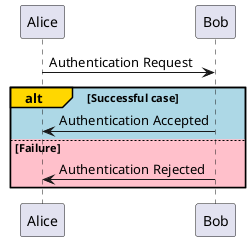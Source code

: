 @startuml
' 可以给群发信息color[着色]。

Alice -> Bob: Authentication Request
alt#Gold #LightBlue Successful case
    Bob -> Alice: Authentication Accepted
else #Pink Failure
    Bob -> Alice: Authentication Rejected
end

@enduml
